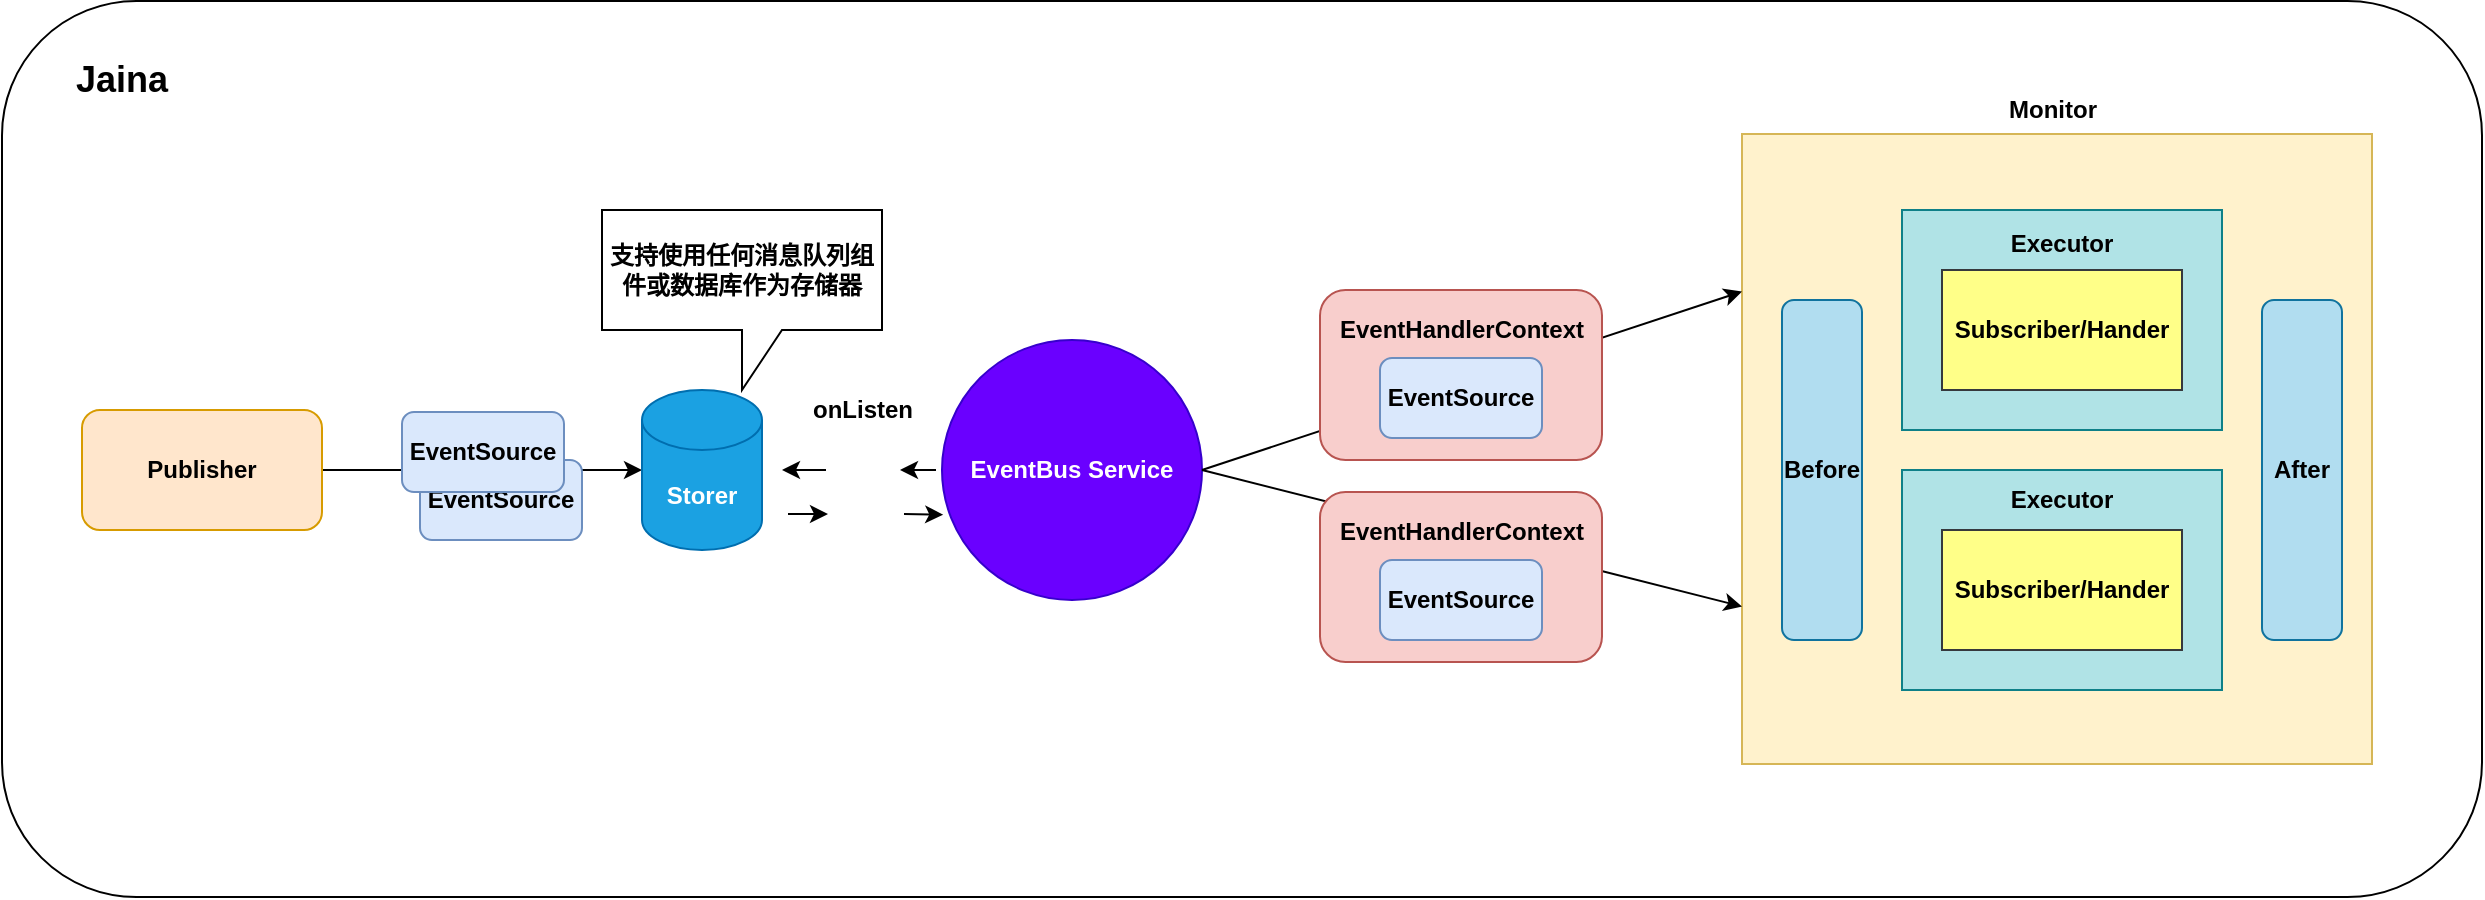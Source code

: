 <mxfile version="15.5.9" type="device"><diagram id="7iXfHphrDfGsNBYivRRV" name="Page-1"><mxGraphModel dx="1865" dy="617" grid="1" gridSize="10" guides="1" tooltips="1" connect="1" arrows="1" fold="1" page="1" pageScale="1" pageWidth="827" pageHeight="1169" math="0" shadow="0"><root><mxCell id="0"/><mxCell id="1" parent="0"/><mxCell id="iMB1kPXAa7BrrbcldOth-36" value="" style="rounded=1;whiteSpace=wrap;html=1;" parent="1" vertex="1"><mxGeometry x="-100" y="25.5" width="1240" height="448" as="geometry"/></mxCell><mxCell id="iMB1kPXAa7BrrbcldOth-23" value="" style="whiteSpace=wrap;html=1;aspect=fixed;fillColor=#fff2cc;strokeColor=#d6b656;" parent="1" vertex="1"><mxGeometry x="770" y="92" width="315" height="315" as="geometry"/></mxCell><mxCell id="iMB1kPXAa7BrrbcldOth-27" value="" style="rounded=0;whiteSpace=wrap;html=1;fillColor=#b0e3e6;strokeColor=#0e8088;" parent="1" vertex="1"><mxGeometry x="850" y="260" width="160" height="110" as="geometry"/></mxCell><mxCell id="iMB1kPXAa7BrrbcldOth-25" value="" style="rounded=0;whiteSpace=wrap;html=1;fillColor=#b0e3e6;strokeColor=#0e8088;" parent="1" vertex="1"><mxGeometry x="850" y="130" width="160" height="110" as="geometry"/></mxCell><mxCell id="iMB1kPXAa7BrrbcldOth-14" style="edgeStyle=orthogonalEdgeStyle;rounded=0;orthogonalLoop=1;jettySize=auto;html=1;entryX=0;entryY=0.5;entryDx=0;entryDy=0;entryPerimeter=0;" parent="1" source="iMB1kPXAa7BrrbcldOth-1" target="iMB1kPXAa7BrrbcldOth-13" edge="1"><mxGeometry relative="1" as="geometry"/></mxCell><mxCell id="iMB1kPXAa7BrrbcldOth-1" value="Publisher" style="rounded=1;whiteSpace=wrap;html=1;fillColor=#ffe6cc;strokeColor=#d79b00;fontStyle=1" parent="1" vertex="1"><mxGeometry x="-60" y="230" width="120" height="60" as="geometry"/></mxCell><mxCell id="iMB1kPXAa7BrrbcldOth-2" value="EventBus Service" style="ellipse;whiteSpace=wrap;html=1;aspect=fixed;fillColor=#6a00ff;fontColor=#ffffff;strokeColor=#3700CC;fontStyle=1" parent="1" vertex="1"><mxGeometry x="370" y="195" width="130" height="130" as="geometry"/></mxCell><mxCell id="iMB1kPXAa7BrrbcldOth-3" value="Subscriber/Hander" style="rounded=0;whiteSpace=wrap;html=1;fillColor=#ffff88;strokeColor=#36393d;fontStyle=1" parent="1" vertex="1"><mxGeometry x="870" y="160" width="120" height="60" as="geometry"/></mxCell><mxCell id="iMB1kPXAa7BrrbcldOth-4" value="Subscriber/Hander" style="rounded=0;whiteSpace=wrap;html=1;fillColor=#ffff88;strokeColor=#36393d;fontStyle=1" parent="1" vertex="1"><mxGeometry x="870" y="290" width="120" height="60" as="geometry"/></mxCell><mxCell id="iMB1kPXAa7BrrbcldOth-13" value="Storer" style="shape=cylinder3;whiteSpace=wrap;html=1;boundedLbl=1;backgroundOutline=1;size=15;fillColor=#1ba1e2;fontColor=#ffffff;strokeColor=#006EAF;fontStyle=1" parent="1" vertex="1"><mxGeometry x="220" y="220" width="60" height="80" as="geometry"/></mxCell><mxCell id="iMB1kPXAa7BrrbcldOth-16" value="" style="shape=image;html=1;verticalAlign=top;verticalLabelPosition=bottom;labelBackgroundColor=#ffffff;imageAspect=0;aspect=fixed;image=https://cdn4.iconfinder.com/data/icons/evil-icons-user-interface/64/download-128.png" parent="1" vertex="1"><mxGeometry x="312" y="250" width="40" height="40" as="geometry"/></mxCell><mxCell id="iMB1kPXAa7BrrbcldOth-17" value="" style="endArrow=classic;html=1;rounded=0;exitX=0;exitY=0.5;exitDx=0;exitDy=0;entryX=1;entryY=0.25;entryDx=0;entryDy=0;entryPerimeter=0;" parent="1" edge="1"><mxGeometry width="50" height="50" relative="1" as="geometry"><mxPoint x="367" y="260" as="sourcePoint"/><mxPoint x="349" y="260" as="targetPoint"/></mxGeometry></mxCell><mxCell id="iMB1kPXAa7BrrbcldOth-18" value="" style="endArrow=classic;html=1;rounded=0;exitX=0;exitY=0.25;exitDx=0;exitDy=0;" parent="1" source="iMB1kPXAa7BrrbcldOth-16" edge="1"><mxGeometry width="50" height="50" relative="1" as="geometry"><mxPoint x="340" y="340" as="sourcePoint"/><mxPoint x="290" y="260" as="targetPoint"/></mxGeometry></mxCell><mxCell id="iMB1kPXAa7BrrbcldOth-19" value="" style="endArrow=classic;html=1;rounded=0;" parent="1" edge="1"><mxGeometry width="50" height="50" relative="1" as="geometry"><mxPoint x="293" y="282" as="sourcePoint"/><mxPoint x="313" y="282" as="targetPoint"/></mxGeometry></mxCell><mxCell id="iMB1kPXAa7BrrbcldOth-20" value="" style="endArrow=classic;html=1;rounded=0;entryX=-0.003;entryY=0.649;entryDx=0;entryDy=0;entryPerimeter=0;" parent="1" edge="1"><mxGeometry width="50" height="50" relative="1" as="geometry"><mxPoint x="351" y="282" as="sourcePoint"/><mxPoint x="370.61" y="282.37" as="targetPoint"/></mxGeometry></mxCell><mxCell id="iMB1kPXAa7BrrbcldOth-22" value="onListen" style="text;html=1;align=center;verticalAlign=middle;resizable=0;points=[];autosize=1;strokeColor=none;fillColor=none;fontStyle=1" parent="1" vertex="1"><mxGeometry x="295" y="220" width="70" height="20" as="geometry"/></mxCell><mxCell id="iMB1kPXAa7BrrbcldOth-24" value="Monitor" style="text;html=1;align=center;verticalAlign=middle;resizable=0;points=[];autosize=1;strokeColor=none;fillColor=none;fontStyle=1" parent="1" vertex="1"><mxGeometry x="895" y="70" width="60" height="20" as="geometry"/></mxCell><mxCell id="iMB1kPXAa7BrrbcldOth-26" value="Executor" style="text;html=1;strokeColor=none;fillColor=none;align=center;verticalAlign=middle;whiteSpace=wrap;rounded=0;fontStyle=1" parent="1" vertex="1"><mxGeometry x="900" y="132" width="60" height="30" as="geometry"/></mxCell><mxCell id="iMB1kPXAa7BrrbcldOth-28" value="Executor" style="text;html=1;strokeColor=none;fillColor=none;align=center;verticalAlign=middle;whiteSpace=wrap;rounded=0;fontStyle=1" parent="1" vertex="1"><mxGeometry x="900" y="260" width="60" height="30" as="geometry"/></mxCell><mxCell id="iMB1kPXAa7BrrbcldOth-29" value="Before" style="rounded=1;whiteSpace=wrap;html=1;fillColor=#b1ddf0;strokeColor=#10739e;fontStyle=1" parent="1" vertex="1"><mxGeometry x="790" y="175" width="40" height="170" as="geometry"/></mxCell><mxCell id="iMB1kPXAa7BrrbcldOth-31" value="After" style="rounded=1;whiteSpace=wrap;html=1;fillColor=#b1ddf0;strokeColor=#10739e;fontStyle=1" parent="1" vertex="1"><mxGeometry x="1030" y="175" width="40" height="170" as="geometry"/></mxCell><mxCell id="iMB1kPXAa7BrrbcldOth-32" value="" style="endArrow=classic;html=1;rounded=0;exitX=1;exitY=0.5;exitDx=0;exitDy=0;entryX=0;entryY=0.25;entryDx=0;entryDy=0;" parent="1" source="iMB1kPXAa7BrrbcldOth-2" target="iMB1kPXAa7BrrbcldOth-23" edge="1"><mxGeometry width="50" height="50" relative="1" as="geometry"><mxPoint x="640" y="340" as="sourcePoint"/><mxPoint x="690" y="290" as="targetPoint"/></mxGeometry></mxCell><mxCell id="iMB1kPXAa7BrrbcldOth-8" value="" style="rounded=1;whiteSpace=wrap;html=1;fillColor=#f8cecc;strokeColor=#b85450;fontStyle=1" parent="1" vertex="1"><mxGeometry x="559" y="170" width="141" height="85" as="geometry"/></mxCell><mxCell id="iMB1kPXAa7BrrbcldOth-33" value="" style="endArrow=classic;html=1;rounded=0;exitX=1;exitY=0.5;exitDx=0;exitDy=0;entryX=0;entryY=0.75;entryDx=0;entryDy=0;" parent="1" source="iMB1kPXAa7BrrbcldOth-2" target="iMB1kPXAa7BrrbcldOth-23" edge="1"><mxGeometry width="50" height="50" relative="1" as="geometry"><mxPoint x="510" y="270" as="sourcePoint"/><mxPoint x="710" y="180.75" as="targetPoint"/></mxGeometry></mxCell><mxCell id="iMB1kPXAa7BrrbcldOth-37" value="&lt;font style=&quot;font-size: 18px&quot;&gt;&lt;b&gt;Jaina&lt;/b&gt;&lt;/font&gt;" style="text;html=1;strokeColor=none;fillColor=none;align=center;verticalAlign=middle;whiteSpace=wrap;rounded=0;" parent="1" vertex="1"><mxGeometry x="-70" y="50" width="60" height="30" as="geometry"/></mxCell><mxCell id="4WhVahQYJ9bbWjUyfOZs-2" value="支持使用任何消息队列组件或数据库作为存储器" style="shape=callout;whiteSpace=wrap;html=1;perimeter=calloutPerimeter;fontStyle=1" parent="1" vertex="1"><mxGeometry x="200" y="130" width="140" height="90" as="geometry"/></mxCell><mxCell id="Qkd_QMaujNTxyc4aBwd9-1" value="EventSource" style="rounded=1;whiteSpace=wrap;html=1;fillColor=#dae8fc;strokeColor=#6c8ebf;fontStyle=1" vertex="1" parent="1"><mxGeometry x="109" y="255" width="81" height="40" as="geometry"/></mxCell><mxCell id="lis-1u0TYrkqve1oWdg0-1" value="EventSource" style="rounded=1;whiteSpace=wrap;html=1;fillColor=#dae8fc;strokeColor=#6c8ebf;fontStyle=1" parent="1" vertex="1"><mxGeometry x="100" y="231" width="81" height="40" as="geometry"/></mxCell><mxCell id="Qkd_QMaujNTxyc4aBwd9-3" value="EventSource" style="rounded=1;whiteSpace=wrap;html=1;fillColor=#dae8fc;strokeColor=#6c8ebf;fontStyle=1" vertex="1" parent="1"><mxGeometry x="589" y="204" width="81" height="40" as="geometry"/></mxCell><mxCell id="Qkd_QMaujNTxyc4aBwd9-7" value="&lt;span style=&quot;font-weight: 700&quot;&gt;EventHandlerContext&lt;/span&gt;" style="text;html=1;strokeColor=none;fillColor=none;align=center;verticalAlign=middle;whiteSpace=wrap;rounded=0;" vertex="1" parent="1"><mxGeometry x="600" y="175" width="60" height="30" as="geometry"/></mxCell><mxCell id="Qkd_QMaujNTxyc4aBwd9-9" value="" style="rounded=1;whiteSpace=wrap;html=1;fillColor=#f8cecc;strokeColor=#b85450;fontStyle=1" vertex="1" parent="1"><mxGeometry x="559" y="271" width="141" height="85" as="geometry"/></mxCell><mxCell id="Qkd_QMaujNTxyc4aBwd9-10" value="EventSource" style="rounded=1;whiteSpace=wrap;html=1;fillColor=#dae8fc;strokeColor=#6c8ebf;fontStyle=1" vertex="1" parent="1"><mxGeometry x="589" y="305" width="81" height="40" as="geometry"/></mxCell><mxCell id="Qkd_QMaujNTxyc4aBwd9-11" value="&lt;span style=&quot;font-weight: 700&quot;&gt;EventHandlerContext&lt;/span&gt;" style="text;html=1;strokeColor=none;fillColor=none;align=center;verticalAlign=middle;whiteSpace=wrap;rounded=0;" vertex="1" parent="1"><mxGeometry x="600" y="276" width="60" height="30" as="geometry"/></mxCell></root></mxGraphModel></diagram></mxfile>